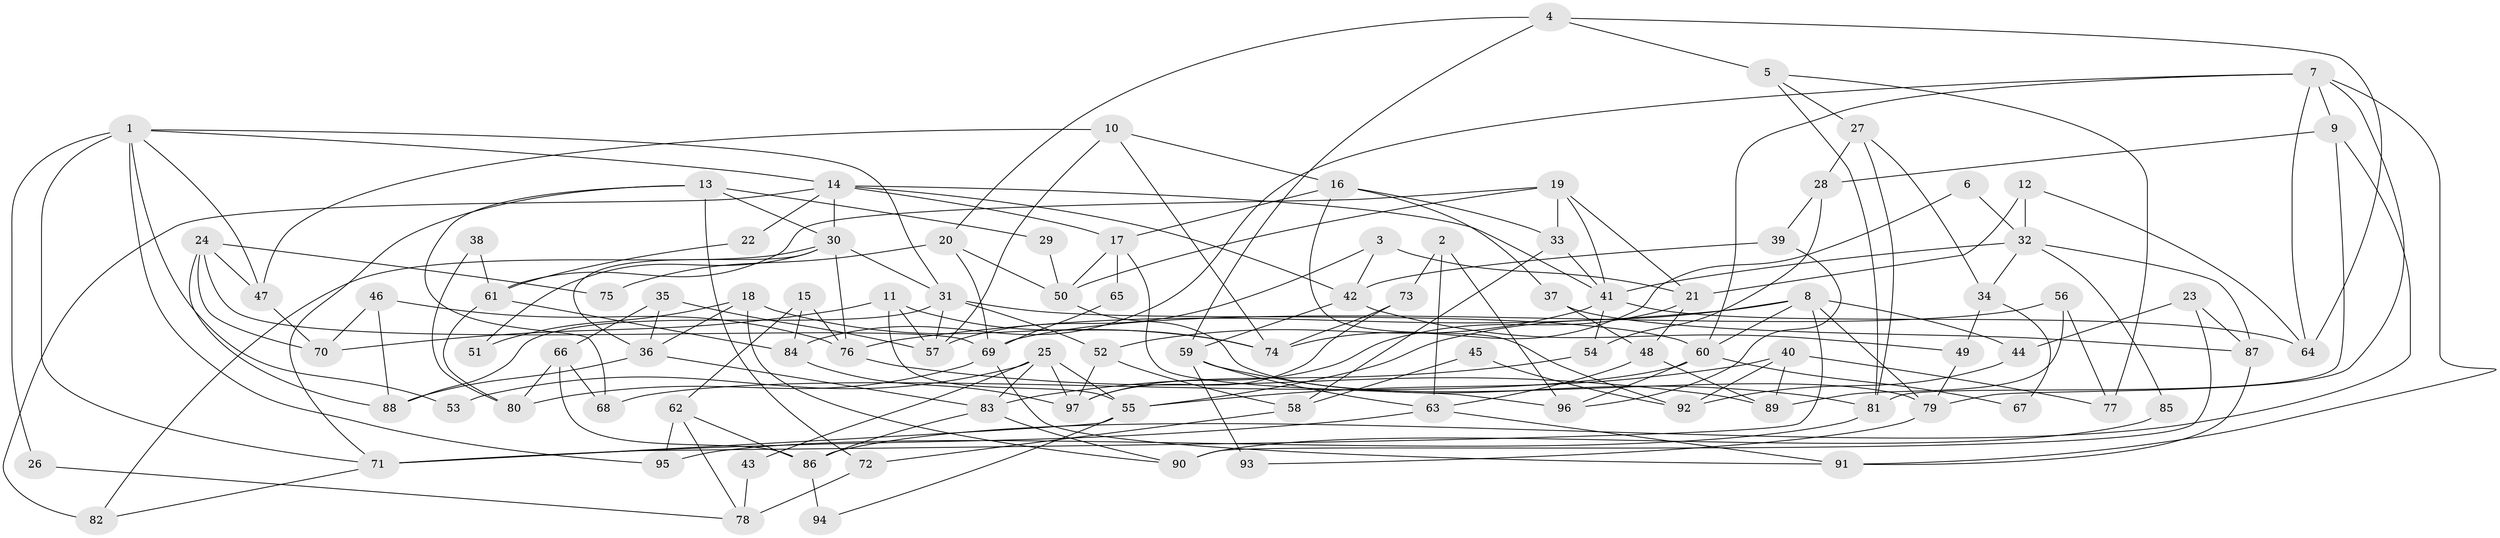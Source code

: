 // Generated by graph-tools (version 1.1) at 2025/02/03/09/25 03:02:06]
// undirected, 97 vertices, 194 edges
graph export_dot {
graph [start="1"]
  node [color=gray90,style=filled];
  1;
  2;
  3;
  4;
  5;
  6;
  7;
  8;
  9;
  10;
  11;
  12;
  13;
  14;
  15;
  16;
  17;
  18;
  19;
  20;
  21;
  22;
  23;
  24;
  25;
  26;
  27;
  28;
  29;
  30;
  31;
  32;
  33;
  34;
  35;
  36;
  37;
  38;
  39;
  40;
  41;
  42;
  43;
  44;
  45;
  46;
  47;
  48;
  49;
  50;
  51;
  52;
  53;
  54;
  55;
  56;
  57;
  58;
  59;
  60;
  61;
  62;
  63;
  64;
  65;
  66;
  67;
  68;
  69;
  70;
  71;
  72;
  73;
  74;
  75;
  76;
  77;
  78;
  79;
  80;
  81;
  82;
  83;
  84;
  85;
  86;
  87;
  88;
  89;
  90;
  91;
  92;
  93;
  94;
  95;
  96;
  97;
  1 -- 14;
  1 -- 47;
  1 -- 26;
  1 -- 31;
  1 -- 53;
  1 -- 71;
  1 -- 95;
  2 -- 63;
  2 -- 96;
  2 -- 73;
  3 -- 21;
  3 -- 57;
  3 -- 42;
  4 -- 20;
  4 -- 5;
  4 -- 59;
  4 -- 64;
  5 -- 77;
  5 -- 81;
  5 -- 27;
  6 -- 74;
  6 -- 32;
  7 -- 60;
  7 -- 79;
  7 -- 9;
  7 -- 64;
  7 -- 84;
  7 -- 91;
  8 -- 60;
  8 -- 55;
  8 -- 44;
  8 -- 71;
  8 -- 76;
  8 -- 79;
  9 -- 81;
  9 -- 28;
  9 -- 86;
  10 -- 57;
  10 -- 74;
  10 -- 16;
  10 -- 47;
  11 -- 55;
  11 -- 70;
  11 -- 57;
  11 -- 74;
  12 -- 21;
  12 -- 64;
  12 -- 32;
  13 -- 30;
  13 -- 71;
  13 -- 29;
  13 -- 68;
  13 -- 72;
  14 -- 82;
  14 -- 42;
  14 -- 17;
  14 -- 22;
  14 -- 30;
  14 -- 41;
  15 -- 62;
  15 -- 84;
  15 -- 76;
  16 -- 17;
  16 -- 33;
  16 -- 37;
  16 -- 92;
  17 -- 50;
  17 -- 65;
  17 -- 96;
  18 -- 74;
  18 -- 36;
  18 -- 51;
  18 -- 90;
  19 -- 33;
  19 -- 41;
  19 -- 21;
  19 -- 50;
  19 -- 61;
  20 -- 69;
  20 -- 50;
  20 -- 75;
  21 -- 48;
  21 -- 97;
  22 -- 61;
  23 -- 90;
  23 -- 87;
  23 -- 44;
  24 -- 70;
  24 -- 88;
  24 -- 47;
  24 -- 69;
  24 -- 75;
  25 -- 83;
  25 -- 97;
  25 -- 43;
  25 -- 53;
  25 -- 55;
  26 -- 78;
  27 -- 28;
  27 -- 34;
  27 -- 81;
  28 -- 54;
  28 -- 39;
  29 -- 50;
  30 -- 76;
  30 -- 31;
  30 -- 36;
  30 -- 51;
  30 -- 82;
  31 -- 52;
  31 -- 57;
  31 -- 60;
  31 -- 88;
  32 -- 41;
  32 -- 34;
  32 -- 85;
  32 -- 87;
  33 -- 41;
  33 -- 58;
  34 -- 49;
  34 -- 67;
  35 -- 57;
  35 -- 66;
  35 -- 36;
  36 -- 83;
  36 -- 88;
  37 -- 48;
  37 -- 87;
  38 -- 80;
  38 -- 61;
  39 -- 42;
  39 -- 96;
  40 -- 92;
  40 -- 55;
  40 -- 77;
  40 -- 89;
  41 -- 64;
  41 -- 52;
  41 -- 54;
  42 -- 59;
  42 -- 49;
  43 -- 78;
  44 -- 92;
  45 -- 58;
  45 -- 92;
  46 -- 88;
  46 -- 76;
  46 -- 70;
  47 -- 70;
  48 -- 89;
  48 -- 63;
  49 -- 79;
  50 -- 79;
  52 -- 58;
  52 -- 97;
  54 -- 83;
  55 -- 71;
  55 -- 94;
  56 -- 69;
  56 -- 89;
  56 -- 77;
  58 -- 72;
  59 -- 63;
  59 -- 81;
  59 -- 93;
  60 -- 96;
  60 -- 67;
  60 -- 68;
  61 -- 84;
  61 -- 80;
  62 -- 95;
  62 -- 86;
  62 -- 78;
  63 -- 91;
  63 -- 71;
  65 -- 69;
  66 -- 68;
  66 -- 80;
  66 -- 86;
  69 -- 91;
  69 -- 80;
  71 -- 82;
  72 -- 78;
  73 -- 97;
  73 -- 74;
  76 -- 89;
  79 -- 93;
  81 -- 95;
  83 -- 86;
  83 -- 90;
  84 -- 97;
  85 -- 90;
  86 -- 94;
  87 -- 91;
}
